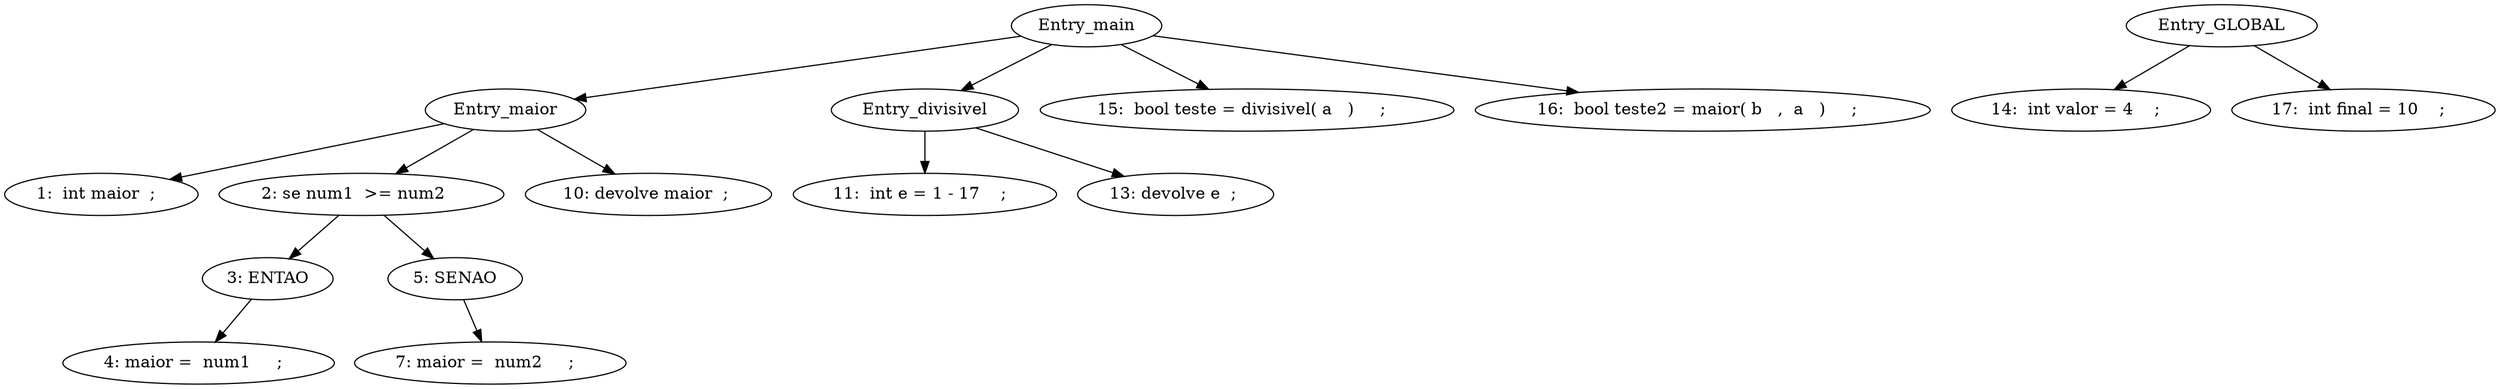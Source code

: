 digraph G {
"Entry_maior" -> "1:  int maior  ;  "
"Entry_maior" -> "2: se num1  >= num2   "
"2: se num1  >= num2   " -> "3: ENTAO"
"3: ENTAO" -> "4: maior =  num1     ;  "
"2: se num1  >= num2   " -> "5: SENAO"
"5: SENAO" -> "7: maior =  num2     ;  "
"Entry_maior" -> "10: devolve maior  ; "
"Entry_divisivel" -> "11:  int e = 1 - 17    ;  "
"Entry_divisivel" -> "13: devolve e  ; "
Entry_GLOBAL -> "14:  int valor = 4    ;  "
"Entry_main" -> "Entry_divisivel"
"Entry_main" -> "15:  bool teste = divisivel( a   )     ;  "
"Entry_main" -> "Entry_maior"
"Entry_main" -> "16:  bool teste2 = maior( b   ,  a   )     ;  "
Entry_GLOBAL -> "17:  int final = 10    ;  "
}

